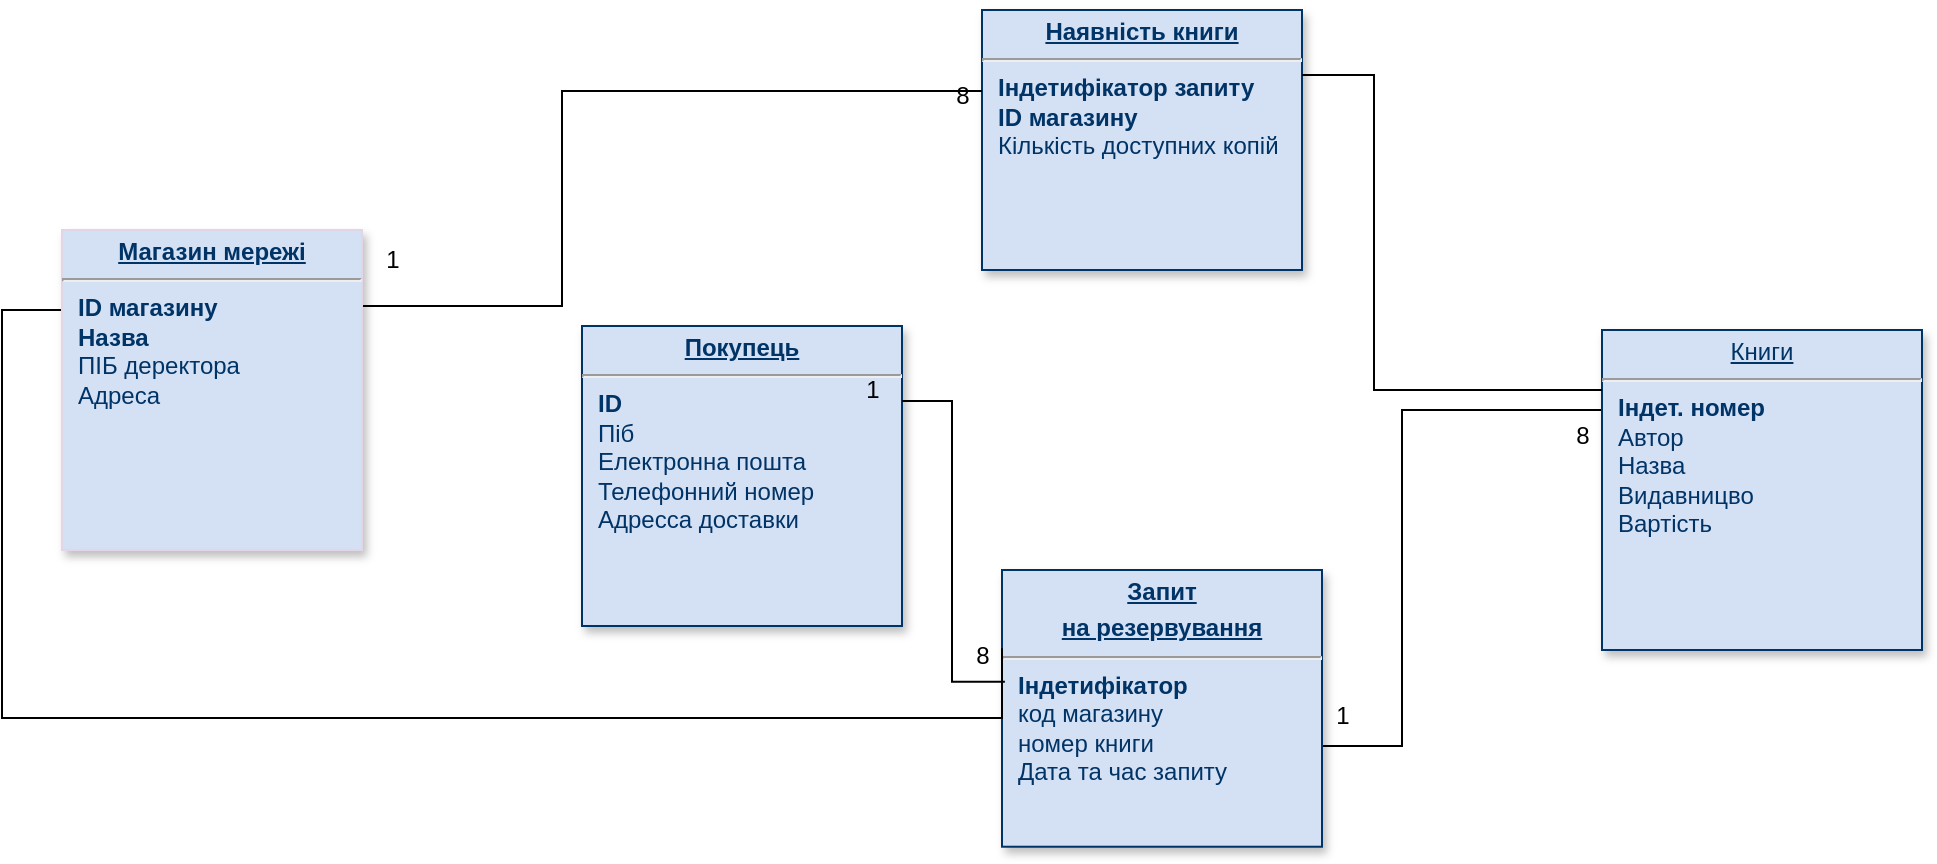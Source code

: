 <mxfile version="21.8.2" type="github">
  <diagram name="Page-1" id="efa7a0a1-bf9b-a30e-e6df-94a7791c09e9">
    <mxGraphModel dx="1937" dy="1741" grid="1" gridSize="10" guides="1" tooltips="1" connect="1" arrows="1" fold="1" page="1" pageScale="1" pageWidth="826" pageHeight="1169" background="none" math="0" shadow="0">
      <root>
        <mxCell id="0" />
        <mxCell id="1" parent="0" />
        <mxCell id="O2bPLEQz7_BA8rcZSfIe-137" style="edgeStyle=orthogonalEdgeStyle;rounded=0;orthogonalLoop=1;jettySize=auto;html=1;endArrow=none;endFill=0;exitX=1;exitY=0.636;exitDx=0;exitDy=0;exitPerimeter=0;" edge="1" parent="1" source="19">
          <mxGeometry relative="1" as="geometry">
            <mxPoint x="690" y="130" as="targetPoint" />
            <Array as="points">
              <mxPoint x="590" y="308" />
              <mxPoint x="590" y="140" />
              <mxPoint x="690" y="140" />
            </Array>
          </mxGeometry>
        </mxCell>
        <mxCell id="19" value="&lt;p style=&quot;margin: 0px; margin-top: 4px; text-align: center; text-decoration: underline;&quot;&gt;&lt;b&gt;Запит&lt;/b&gt;&lt;/p&gt;&lt;p style=&quot;margin: 0px; margin-top: 4px; text-align: center; text-decoration: underline;&quot;&gt;&lt;b&gt;на резервування&lt;/b&gt;&lt;/p&gt;&lt;hr&gt;&lt;p style=&quot;margin: 0px; margin-left: 8px;&quot;&gt;&lt;b&gt;Індетифікатор&lt;br&gt;&lt;/b&gt;код магазину&lt;br&gt;номер книги&lt;br&gt;Дата та час запиту&lt;/p&gt;" style="verticalAlign=top;align=left;overflow=fill;fontSize=12;fontFamily=Helvetica;html=1;strokeColor=#003366;shadow=1;fillColor=#D4E1F5;fontColor=#003366" parent="1" vertex="1">
          <mxGeometry x="390" y="220" width="160" height="138.36" as="geometry" />
        </mxCell>
        <mxCell id="20" value="&lt;p style=&quot;margin: 0px; margin-top: 4px; text-align: center; text-decoration: underline;&quot;&gt;&lt;b&gt;Наявність книги&lt;/b&gt;&lt;/p&gt;&lt;hr&gt;&lt;p style=&quot;margin: 0px; margin-left: 8px;&quot;&gt;&lt;b&gt;Індетифікатор запиту&lt;/b&gt;&lt;br&gt;&lt;b&gt;ID магазину&lt;br&gt;&lt;/b&gt;Кількість доступних копій&lt;br&gt;&lt;br&gt;&lt;/p&gt;" style="verticalAlign=top;align=left;overflow=fill;fontSize=12;fontFamily=Helvetica;html=1;strokeColor=#003366;shadow=1;fillColor=#D4E1F5;fontColor=#003366" parent="1" vertex="1">
          <mxGeometry x="380" y="-60" width="160" height="130" as="geometry" />
        </mxCell>
        <mxCell id="21" value="&lt;p style=&quot;margin: 0px; margin-top: 4px; text-align: center; text-decoration: underline;&quot;&gt;Книги&lt;/p&gt;&lt;hr&gt;&lt;p style=&quot;margin: 0px; margin-left: 8px;&quot;&gt;&lt;b&gt;Індет. номер&lt;/b&gt;&lt;br&gt;Автор&lt;/p&gt;&lt;p style=&quot;margin: 0px; margin-left: 8px;&quot;&gt;Назва&lt;br&gt;Видавницво&lt;br&gt;Вартість&lt;br&gt;&lt;br&gt;&lt;br&gt;&lt;/p&gt;" style="verticalAlign=top;align=left;overflow=fill;fontSize=12;fontFamily=Helvetica;html=1;strokeColor=#003366;shadow=1;fillColor=#D4E1F5;fontColor=#003366" parent="1" vertex="1">
          <mxGeometry x="690" y="100.0" width="160" height="160" as="geometry" />
        </mxCell>
        <mxCell id="24" value="&lt;p style=&quot;margin: 0px; margin-top: 4px; text-align: center; text-decoration: underline;&quot;&gt;&lt;b&gt;Покупець&lt;/b&gt;&lt;/p&gt;&lt;hr&gt;&lt;p style=&quot;margin: 0px; margin-left: 8px;&quot;&gt;&lt;b&gt;ID&lt;/b&gt;&lt;/p&gt;&lt;p style=&quot;margin: 0px; margin-left: 8px;&quot;&gt;Піб&lt;/p&gt;&lt;p style=&quot;margin: 0px; margin-left: 8px;&quot;&gt;Електронна пошта&lt;br&gt;Телефонний номер&lt;br&gt;Адресса доставки&lt;/p&gt;" style="verticalAlign=top;align=left;overflow=fill;fontSize=12;fontFamily=Helvetica;html=1;strokeColor=#003366;shadow=1;fillColor=#D4E1F5;fontColor=#003366" parent="1" vertex="1">
          <mxGeometry x="180.0" y="98.0" width="160" height="150" as="geometry" />
        </mxCell>
        <mxCell id="O2bPLEQz7_BA8rcZSfIe-144" style="edgeStyle=orthogonalEdgeStyle;rounded=0;orthogonalLoop=1;jettySize=auto;html=1;exitX=1;exitY=0.25;exitDx=0;exitDy=0;entryX=0;entryY=0.5;entryDx=0;entryDy=0;endArrow=none;endFill=0;" edge="1" parent="1" source="25">
          <mxGeometry relative="1" as="geometry">
            <mxPoint x="140.0" y="140" as="sourcePoint" />
            <mxPoint x="390" y="259.18" as="targetPoint" />
            <Array as="points">
              <mxPoint x="-110" y="90" />
              <mxPoint x="-110" y="294" />
              <mxPoint x="390" y="294" />
            </Array>
          </mxGeometry>
        </mxCell>
        <mxCell id="O2bPLEQz7_BA8rcZSfIe-145" style="edgeStyle=orthogonalEdgeStyle;rounded=0;orthogonalLoop=1;jettySize=auto;html=1;exitX=1;exitY=0.25;exitDx=0;exitDy=0;entryX=0;entryY=0.25;entryDx=0;entryDy=0;endArrow=none;endFill=0;" edge="1" parent="1">
          <mxGeometry relative="1" as="geometry">
            <mxPoint x="70.0" y="98" as="sourcePoint" />
            <mxPoint x="380" y="-19.5" as="targetPoint" />
            <Array as="points">
              <mxPoint x="70" y="88" />
              <mxPoint x="170" y="88" />
              <mxPoint x="170" y="-19" />
            </Array>
          </mxGeometry>
        </mxCell>
        <mxCell id="25" value="&lt;p style=&quot;margin: 0px; margin-top: 4px; text-align: center; text-decoration: underline;&quot;&gt;&lt;b&gt;Магазин мережі&lt;/b&gt;&lt;/p&gt;&lt;hr&gt;&lt;p style=&quot;margin: 0px; margin-left: 8px;&quot;&gt;&lt;b&gt;ID магазину&lt;br&gt;Назва&lt;br&gt;&lt;/b&gt;ПІБ деректора&lt;br&gt;Адреса&amp;nbsp;&lt;/p&gt;" style="verticalAlign=top;align=left;overflow=fill;fontSize=12;fontFamily=Helvetica;html=1;strokeColor=#E1D5E7;shadow=1;fillColor=#D4E1F5;fontColor=#003366" parent="1" vertex="1">
          <mxGeometry x="-80" y="50" width="150" height="160" as="geometry" />
        </mxCell>
        <mxCell id="O2bPLEQz7_BA8rcZSfIe-141" style="edgeStyle=orthogonalEdgeStyle;rounded=0;orthogonalLoop=1;jettySize=auto;html=1;entryX=1;entryY=0.25;entryDx=0;entryDy=0;endArrow=none;endFill=0;" edge="1" parent="1" target="20">
          <mxGeometry relative="1" as="geometry">
            <mxPoint x="690" y="130" as="sourcePoint" />
            <mxPoint x="550.0" y="-18.4" as="targetPoint" />
            <Array as="points">
              <mxPoint x="652" y="130" />
              <mxPoint x="576" y="130" />
              <mxPoint x="576" y="-27" />
              <mxPoint x="540" y="-27" />
            </Array>
          </mxGeometry>
        </mxCell>
        <mxCell id="O2bPLEQz7_BA8rcZSfIe-143" style="edgeStyle=orthogonalEdgeStyle;rounded=0;orthogonalLoop=1;jettySize=auto;html=1;entryX=0.009;entryY=0.404;entryDx=0;entryDy=0;entryPerimeter=0;endArrow=none;endFill=0;exitX=1;exitY=0.25;exitDx=0;exitDy=0;" edge="1" parent="1" source="24" target="19">
          <mxGeometry relative="1" as="geometry" />
        </mxCell>
        <mxCell id="O2bPLEQz7_BA8rcZSfIe-148" value="8" style="text;html=1;align=center;verticalAlign=middle;resizable=0;points=[];autosize=1;strokeColor=none;fillColor=none;" vertex="1" parent="1">
          <mxGeometry x="365" y="248" width="30" height="30" as="geometry" />
        </mxCell>
        <mxCell id="O2bPLEQz7_BA8rcZSfIe-149" value="1" style="text;html=1;align=center;verticalAlign=middle;resizable=0;points=[];autosize=1;strokeColor=none;fillColor=none;" vertex="1" parent="1">
          <mxGeometry x="310" y="115" width="30" height="30" as="geometry" />
        </mxCell>
        <mxCell id="O2bPLEQz7_BA8rcZSfIe-150" value="8" style="text;html=1;align=center;verticalAlign=middle;resizable=0;points=[];autosize=1;strokeColor=none;fillColor=none;" vertex="1" parent="1">
          <mxGeometry x="665" y="138" width="30" height="30" as="geometry" />
        </mxCell>
        <mxCell id="O2bPLEQz7_BA8rcZSfIe-151" value="1" style="text;html=1;align=center;verticalAlign=middle;resizable=0;points=[];autosize=1;strokeColor=none;fillColor=none;" vertex="1" parent="1">
          <mxGeometry x="545" y="278" width="30" height="30" as="geometry" />
        </mxCell>
        <mxCell id="O2bPLEQz7_BA8rcZSfIe-152" value="8" style="text;html=1;align=center;verticalAlign=middle;resizable=0;points=[];autosize=1;strokeColor=none;fillColor=none;" vertex="1" parent="1">
          <mxGeometry x="355" y="-32" width="30" height="30" as="geometry" />
        </mxCell>
        <mxCell id="O2bPLEQz7_BA8rcZSfIe-153" value="1" style="text;html=1;align=center;verticalAlign=middle;resizable=0;points=[];autosize=1;strokeColor=none;fillColor=none;" vertex="1" parent="1">
          <mxGeometry x="70" y="50" width="30" height="30" as="geometry" />
        </mxCell>
      </root>
    </mxGraphModel>
  </diagram>
</mxfile>

